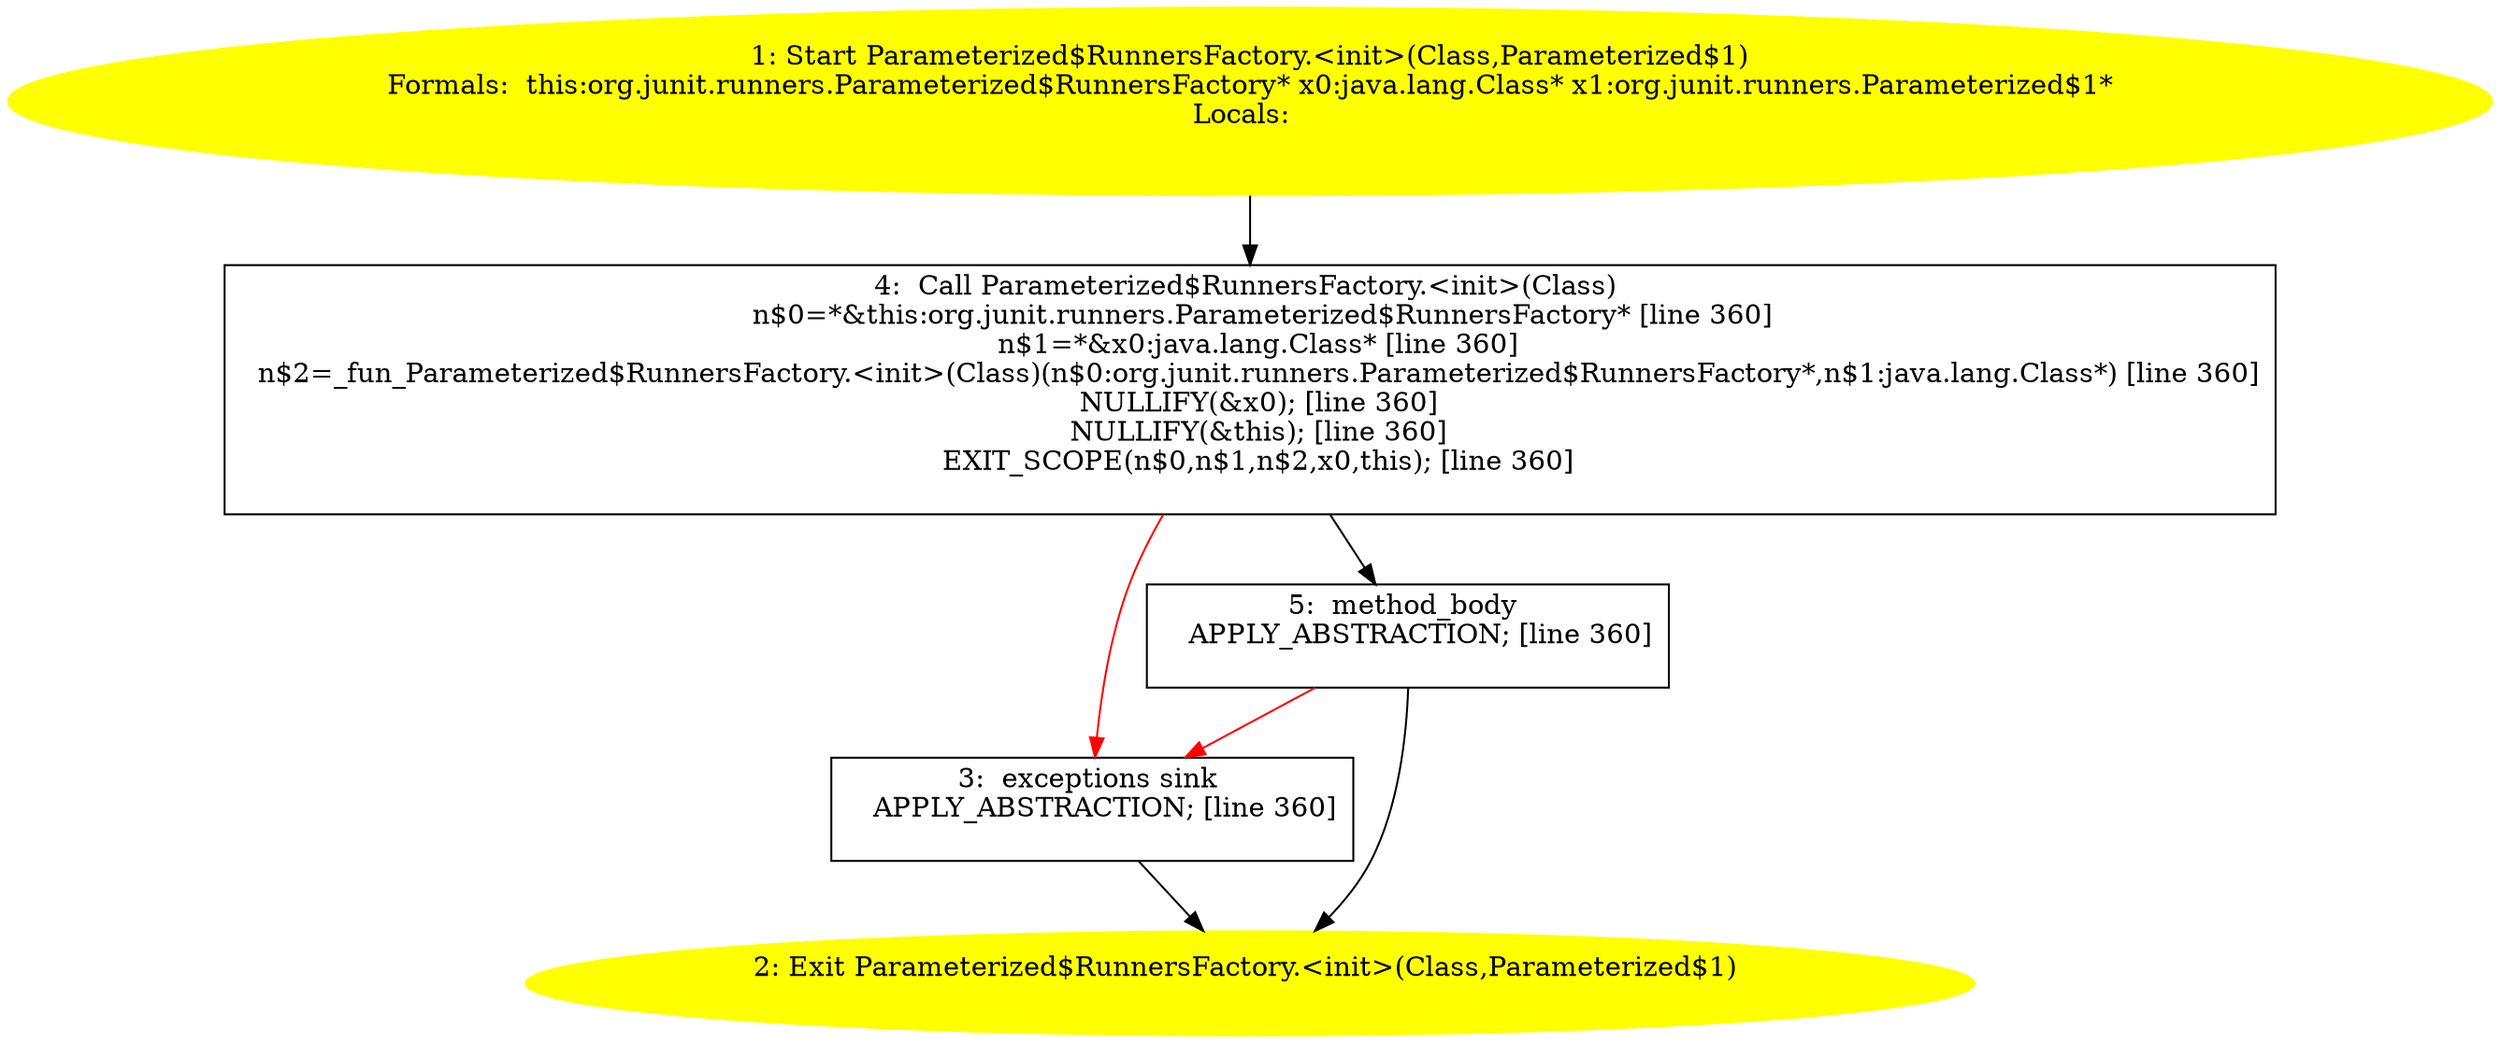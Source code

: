 /* @generated */
digraph cfg {
"org.junit.runners.Parameterized$RunnersFactory.<init>(java.lang.Class,org.junit.runners.Parameterize.955abbabceb36a237ee3dbdf43dae352_1" [label="1: Start Parameterized$RunnersFactory.<init>(Class,Parameterized$1)\nFormals:  this:org.junit.runners.Parameterized$RunnersFactory* x0:java.lang.Class* x1:org.junit.runners.Parameterized$1*\nLocals:  \n  " color=yellow style=filled]
	

	 "org.junit.runners.Parameterized$RunnersFactory.<init>(java.lang.Class,org.junit.runners.Parameterize.955abbabceb36a237ee3dbdf43dae352_1" -> "org.junit.runners.Parameterized$RunnersFactory.<init>(java.lang.Class,org.junit.runners.Parameterize.955abbabceb36a237ee3dbdf43dae352_4" ;
"org.junit.runners.Parameterized$RunnersFactory.<init>(java.lang.Class,org.junit.runners.Parameterize.955abbabceb36a237ee3dbdf43dae352_2" [label="2: Exit Parameterized$RunnersFactory.<init>(Class,Parameterized$1) \n  " color=yellow style=filled]
	

"org.junit.runners.Parameterized$RunnersFactory.<init>(java.lang.Class,org.junit.runners.Parameterize.955abbabceb36a237ee3dbdf43dae352_3" [label="3:  exceptions sink \n   APPLY_ABSTRACTION; [line 360]\n " shape="box"]
	

	 "org.junit.runners.Parameterized$RunnersFactory.<init>(java.lang.Class,org.junit.runners.Parameterize.955abbabceb36a237ee3dbdf43dae352_3" -> "org.junit.runners.Parameterized$RunnersFactory.<init>(java.lang.Class,org.junit.runners.Parameterize.955abbabceb36a237ee3dbdf43dae352_2" ;
"org.junit.runners.Parameterized$RunnersFactory.<init>(java.lang.Class,org.junit.runners.Parameterize.955abbabceb36a237ee3dbdf43dae352_4" [label="4:  Call Parameterized$RunnersFactory.<init>(Class) \n   n$0=*&this:org.junit.runners.Parameterized$RunnersFactory* [line 360]\n  n$1=*&x0:java.lang.Class* [line 360]\n  n$2=_fun_Parameterized$RunnersFactory.<init>(Class)(n$0:org.junit.runners.Parameterized$RunnersFactory*,n$1:java.lang.Class*) [line 360]\n  NULLIFY(&x0); [line 360]\n  NULLIFY(&this); [line 360]\n  EXIT_SCOPE(n$0,n$1,n$2,x0,this); [line 360]\n " shape="box"]
	

	 "org.junit.runners.Parameterized$RunnersFactory.<init>(java.lang.Class,org.junit.runners.Parameterize.955abbabceb36a237ee3dbdf43dae352_4" -> "org.junit.runners.Parameterized$RunnersFactory.<init>(java.lang.Class,org.junit.runners.Parameterize.955abbabceb36a237ee3dbdf43dae352_5" ;
	 "org.junit.runners.Parameterized$RunnersFactory.<init>(java.lang.Class,org.junit.runners.Parameterize.955abbabceb36a237ee3dbdf43dae352_4" -> "org.junit.runners.Parameterized$RunnersFactory.<init>(java.lang.Class,org.junit.runners.Parameterize.955abbabceb36a237ee3dbdf43dae352_3" [color="red" ];
"org.junit.runners.Parameterized$RunnersFactory.<init>(java.lang.Class,org.junit.runners.Parameterize.955abbabceb36a237ee3dbdf43dae352_5" [label="5:  method_body \n   APPLY_ABSTRACTION; [line 360]\n " shape="box"]
	

	 "org.junit.runners.Parameterized$RunnersFactory.<init>(java.lang.Class,org.junit.runners.Parameterize.955abbabceb36a237ee3dbdf43dae352_5" -> "org.junit.runners.Parameterized$RunnersFactory.<init>(java.lang.Class,org.junit.runners.Parameterize.955abbabceb36a237ee3dbdf43dae352_2" ;
	 "org.junit.runners.Parameterized$RunnersFactory.<init>(java.lang.Class,org.junit.runners.Parameterize.955abbabceb36a237ee3dbdf43dae352_5" -> "org.junit.runners.Parameterized$RunnersFactory.<init>(java.lang.Class,org.junit.runners.Parameterize.955abbabceb36a237ee3dbdf43dae352_3" [color="red" ];
}
